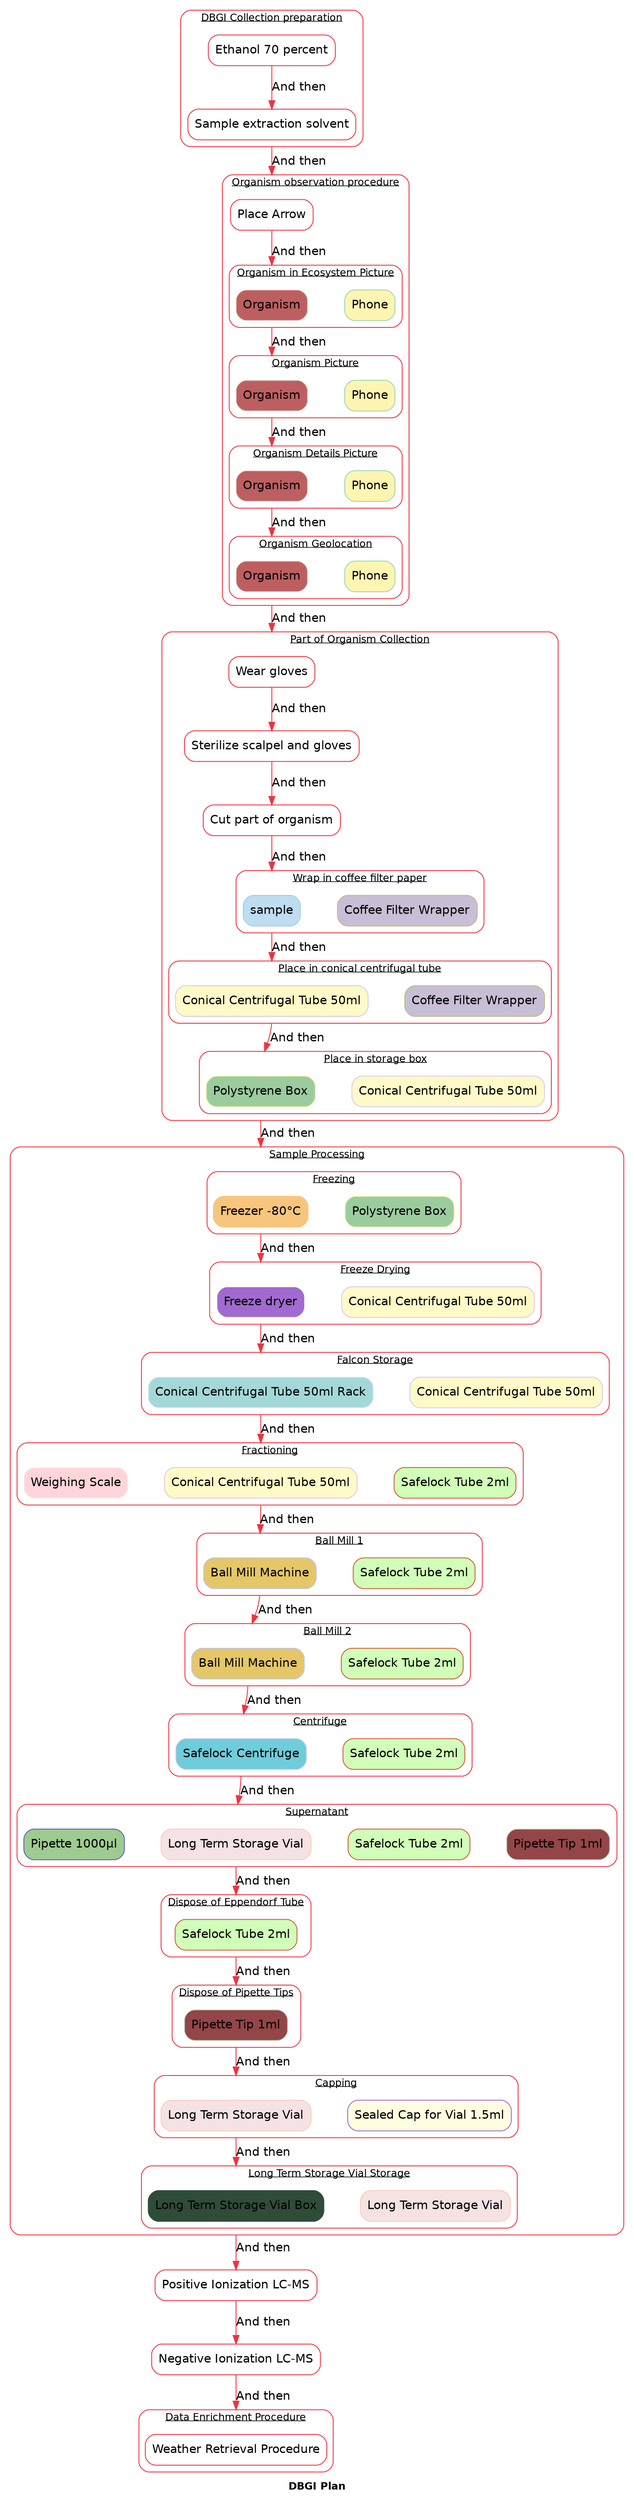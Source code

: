 digraph G {
	graph [
		label=<<B>DBGI Plan</B>>,
		fontname="Helvetica",
		fontsize=12,
		bgcolor=white,
		splines=true,
		nodesep=0.6,
		concentrate=true,
		compound=true,
	];
	node [style=rounded, fontname="Helvetica"];
	edge [fontname="Helvetica"];
subgraph cluster__0 {
	label=<<U>DBGI Collection preparation</U>>;
	style="rounded";
	color="#EF3340";
	P3 [label="Ethanol 70 percent", shape=box, color="#EF3340"];
	P4 [label="Sample extraction solvent", shape=box, color="#EF3340"];
    P3:s -> P4:n [label="And then", color="#EF3340"];
}
subgraph cluster__1 {
	label=<<U>Sample Processing</U>>;
	style="rounded";
	color="#EF3340";
subgraph cluster__1_0 {
	label=<<U>Freezing</U>>;
	style="rounded";
	color="#EF3340";
    T1 [label="Polystyrene Box", shape=box, style="filled,rounded", color="#F6F3A9", fillcolor="#9BCC9E"];
    T2 [label="Freezer -80°C", shape=box, style="filled,rounded", color="#F8C57C", fillcolor="#F8C57C"];
}
subgraph cluster__1_1 {
	label=<<U>Freeze Drying</U>>;
	style="rounded";
	color="#EF3340";
    T3 [label="Conical Centrifugal Tube 50ml", shape=box, style="filled,rounded", color="#D8CBE9", fillcolor="#FFFAC8"];
    T4 [label="Freeze dryer", shape=box, style="filled,rounded", color="#FFFEE0", fillcolor="#A16AD1"];
}
subgraph cluster__1_2 {
	label=<<U>Falcon Storage</U>>;
	style="rounded";
	color="#EF3340";
    T5 [label="Conical Centrifugal Tube 50ml", shape=box, style="filled,rounded", color="#D8CBE9", fillcolor="#FFFAC8"];
    T6 [label="Conical Centrifugal Tube 50ml Rack", shape=box, style="filled,rounded", color="#E5ECF8", fillcolor="#A4D8D8"];
}
subgraph cluster__1_3 {
	label=<<U>Fractioning</U>>;
	style="rounded";
	color="#EF3340";
    T7 [label="Safelock Tube 2ml", shape=box, style="filled,rounded", color="#D05C39", fillcolor="#D1FEB8"];
    T8 [label="Conical Centrifugal Tube 50ml", shape=box, style="filled,rounded", color="#D8CBE9", fillcolor="#FFFAC8"];
    T9 [label="Weighing Scale", shape=box, style="filled,rounded", color="#FAF8F6", fillcolor="#FFD5D9"];
}
subgraph cluster__1_4 {
	label=<<U>Ball Mill 1</U>>;
	style="rounded";
	color="#EF3340";
    T10 [label="Safelock Tube 2ml", shape=box, style="filled,rounded", color="#D05C39", fillcolor="#D1FEB8"];
    T11 [label="Ball Mill Machine", shape=box, style="filled,rounded", color="#BCC4E9", fillcolor="#E5C768"];
}
subgraph cluster__1_5 {
	label=<<U>Ball Mill 2</U>>;
	style="rounded";
	color="#EF3340";
    T12 [label="Safelock Tube 2ml", shape=box, style="filled,rounded", color="#D05C39", fillcolor="#D1FEB8"];
    T13 [label="Ball Mill Machine", shape=box, style="filled,rounded", color="#BCC4E9", fillcolor="#E5C768"];
}
subgraph cluster__1_6 {
	label=<<U>Centrifuge</U>>;
	style="rounded";
	color="#EF3340";
    T14 [label="Safelock Tube 2ml", shape=box, style="filled,rounded", color="#D05C39", fillcolor="#D1FEB8"];
    T15 [label="Safelock Centrifuge", shape=box, style="filled,rounded", color="#C5CBE1", fillcolor="#6ECDDB"];
}
subgraph cluster__1_7 {
	label=<<U>Supernatant</U>>;
	style="rounded";
	color="#EF3340";
    T16 [label="Pipette Tip 1ml", shape=box, style="filled,rounded", color="#C3D9C4", fillcolor="#944547"];
    T17 [label="Safelock Tube 2ml", shape=box, style="filled,rounded", color="#D05C39", fillcolor="#D1FEB8"];
    T18 [label="Long Term Storage Vial", shape=box, style="filled,rounded", color="#F9CCB6", fillcolor="#F5E2E4"];
    T19 [label="Pipette 1000µl", shape=box, style="filled,rounded", color="#5E5CB2", fillcolor="#9ECB91"];
}
subgraph cluster__1_8 {
	label=<<U>Capping</U>>;
	style="rounded";
	color="#EF3340";
    T20 [label="Sealed Cap for Vial 1.5ml", shape=box, style="filled,rounded", color="#A16AD1", fillcolor="#FFFEE0"];
    T21 [label="Long Term Storage Vial", shape=box, style="filled,rounded", color="#F9CCB6", fillcolor="#F5E2E4"];
}
subgraph cluster__1_9 {
	label=<<U>Long Term Storage Vial Storage</U>>;
	style="rounded";
	color="#EF3340";
    T22 [label="Long Term Storage Vial", shape=box, style="filled,rounded", color="#F9CCB6", fillcolor="#F5E2E4"];
    T23 [label="Long Term Storage Vial Box", shape=box, style="filled,rounded", color="#2F4C39", fillcolor="#2F4C39"];
}
subgraph cluster__1_10 {
	label=<<U>Dispose of Eppendorf Tube</U>>;
	style="rounded";
	color="#EF3340";
    T24 [label="Safelock Tube 2ml", shape=box, style="filled,rounded", color="#D05C39", fillcolor="#D1FEB8"];
}
subgraph cluster__1_11 {
	label=<<U>Dispose of Pipette Tips</U>>;
	style="rounded";
	color="#EF3340";
    T25 [label="Pipette Tip 1ml", shape=box, style="filled,rounded", color="#C3D9C4", fillcolor="#944547"];
}
    T2:s -> T4:n [label="And then", color="#EF3340", ltail=cluster__1_0, lhead=cluster__1_1];
    T4:s -> T6:n [label="And then", color="#EF3340", ltail=cluster__1_1, lhead=cluster__1_2];
    T6:s -> T8:n [label="And then", color="#EF3340", ltail=cluster__1_2, lhead=cluster__1_3];
    T8:s -> T11:n [label="And then", color="#EF3340", ltail=cluster__1_3, lhead=cluster__1_4];
    T11:s -> T13:n [label="And then", color="#EF3340", ltail=cluster__1_4, lhead=cluster__1_5];
    T13:s -> T15:n [label="And then", color="#EF3340", ltail=cluster__1_5, lhead=cluster__1_6];
    T15:s -> T18:n [label="And then", color="#EF3340", ltail=cluster__1_6, lhead=cluster__1_7];
    T18:s -> T24:n [label="And then", color="#EF3340", ltail=cluster__1_7, lhead=cluster__1_10];
    T21:s -> T23:n [label="And then", color="#EF3340", ltail=cluster__1_8, lhead=cluster__1_9];
    T24:s -> T25:n [label="And then", color="#EF3340", ltail=cluster__1_10, lhead=cluster__1_11];
    T25:s -> T21:n [label="And then", color="#EF3340", ltail=cluster__1_11, lhead=cluster__1_8];
}
    P18 [label="Positive Ionization LC-MS", shape=box, color="#EF3340"];
    P19 [label="Negative Ionization LC-MS", shape=box, color="#EF3340"];
subgraph cluster__4 {
	label=<<U>Organism observation procedure</U>>;
	style="rounded";
	color="#EF3340";
	P21 [label="Place Arrow", shape=box, color="#EF3340"];
subgraph cluster__4_1 {
	label=<<U>Organism in Ecosystem Picture</U>>;
	style="rounded";
	color="#EF3340";
    T40 [label="Phone", shape=box, style="filled,rounded", color="#9DD6AD", fillcolor="#FFF5B2"];
    T41 [label="Organism", shape=box, style="filled,rounded", color="#EFDFD8", fillcolor="#BD5F60"];
}
subgraph cluster__4_2 {
	label=<<U>Organism Picture</U>>;
	style="rounded";
	color="#EF3340";
    T42 [label="Phone", shape=box, style="filled,rounded", color="#9DD6AD", fillcolor="#FFF5B2"];
    T43 [label="Organism", shape=box, style="filled,rounded", color="#EFDFD8", fillcolor="#BD5F60"];
}
subgraph cluster__4_3 {
	label=<<U>Organism Details Picture</U>>;
	style="rounded";
	color="#EF3340";
    T44 [label="Phone", shape=box, style="filled,rounded", color="#9DD6AD", fillcolor="#FFF5B2"];
    T45 [label="Organism", shape=box, style="filled,rounded", color="#EFDFD8", fillcolor="#BD5F60"];
}
subgraph cluster__4_4 {
	label=<<U>Organism Geolocation</U>>;
	style="rounded";
	color="#EF3340";
    T46 [label="Phone", shape=box, style="filled,rounded", color="#9DD6AD", fillcolor="#FFF5B2"];
    T47 [label="Organism", shape=box, style="filled,rounded", color="#EFDFD8", fillcolor="#BD5F60"];
}
    P21:s -> T41:n [label="And then", color="#EF3340", lhead=cluster__4_1];
    T41:s -> T43:n [label="And then", color="#EF3340", ltail=cluster__4_1, lhead=cluster__4_2];
    T43:s -> T45:n [label="And then", color="#EF3340", ltail=cluster__4_2, lhead=cluster__4_3];
    T45:s -> T47:n [label="And then", color="#EF3340", ltail=cluster__4_3, lhead=cluster__4_4];
}
subgraph cluster__5 {
	label=<<U>Part of Organism Collection</U>>;
	style="rounded";
	color="#EF3340";
	P27 [label="Wear gloves", shape=box, color="#EF3340"];
	P28 [label="Sterilize scalpel and gloves", shape=box, color="#EF3340"];
	P29 [label="Cut part of organism", shape=box, color="#EF3340"];
subgraph cluster__5_3 {
	label=<<U>Wrap in coffee filter paper</U>>;
	style="rounded";
	color="#EF3340";
    T50 [label="Coffee Filter Wrapper", shape=box, style="filled,rounded", color="#BCBC82", fillcolor="#C8BFD6"];
    T51 [label="sample", shape=box, style="filled,rounded", color="#A3CCE3", fillcolor="#BEDDF1"];
}
subgraph cluster__5_4 {
	label=<<U>Place in conical centrifugal tube</U>>;
	style="rounded";
	color="#EF3340";
    T52 [label="Coffee Filter Wrapper", shape=box, style="filled,rounded", color="#BCBC82", fillcolor="#C8BFD6"];
    T53 [label="Conical Centrifugal Tube 50ml", shape=box, style="filled,rounded", color="#D8CBE9", fillcolor="#FFFAC8"];
}
subgraph cluster__5_5 {
	label=<<U>Place in storage box</U>>;
	style="rounded";
	color="#EF3340";
    T54 [label="Conical Centrifugal Tube 50ml", shape=box, style="filled,rounded", color="#D8CBE9", fillcolor="#FFFAC8"];
    T55 [label="Polystyrene Box", shape=box, style="filled,rounded", color="#F6F3A9", fillcolor="#9BCC9E"];
}
    P27:s -> P28:n [label="And then", color="#EF3340"];
    P28:s -> P29:n [label="And then", color="#EF3340"];
    P29:s -> T51:n [label="And then", color="#EF3340", lhead=cluster__5_3];
    T51:s -> T53:n [label="And then", color="#EF3340", ltail=cluster__5_3, lhead=cluster__5_4];
    T53:s -> T55:n [label="And then", color="#EF3340", ltail=cluster__5_4, lhead=cluster__5_5];
}
subgraph cluster__6 {
	label=<<U>Data Enrichment Procedure</U>>;
	style="rounded";
	color="#EF3340";
	P34 [label="Weather Retrieval Procedure", shape=box, color="#EF3340"];
}
    P4 -> P21 [label="And then", color="#EF3340", ltail=cluster__0, lhead=cluster__4];
    T23 -> P18 [label="And then", color="#EF3340", ltail=cluster__1];
    P18 -> P19 [label="And then", color="#EF3340"];
    P19 -> P34 [label="And then", color="#EF3340", lhead=cluster__6];
    T47 -> P27 [label="And then", color="#EF3340", ltail=cluster__4, lhead=cluster__5];
    T55 -> T2 [label="And then", color="#EF3340", ltail=cluster__5, lhead=cluster__1];
}
